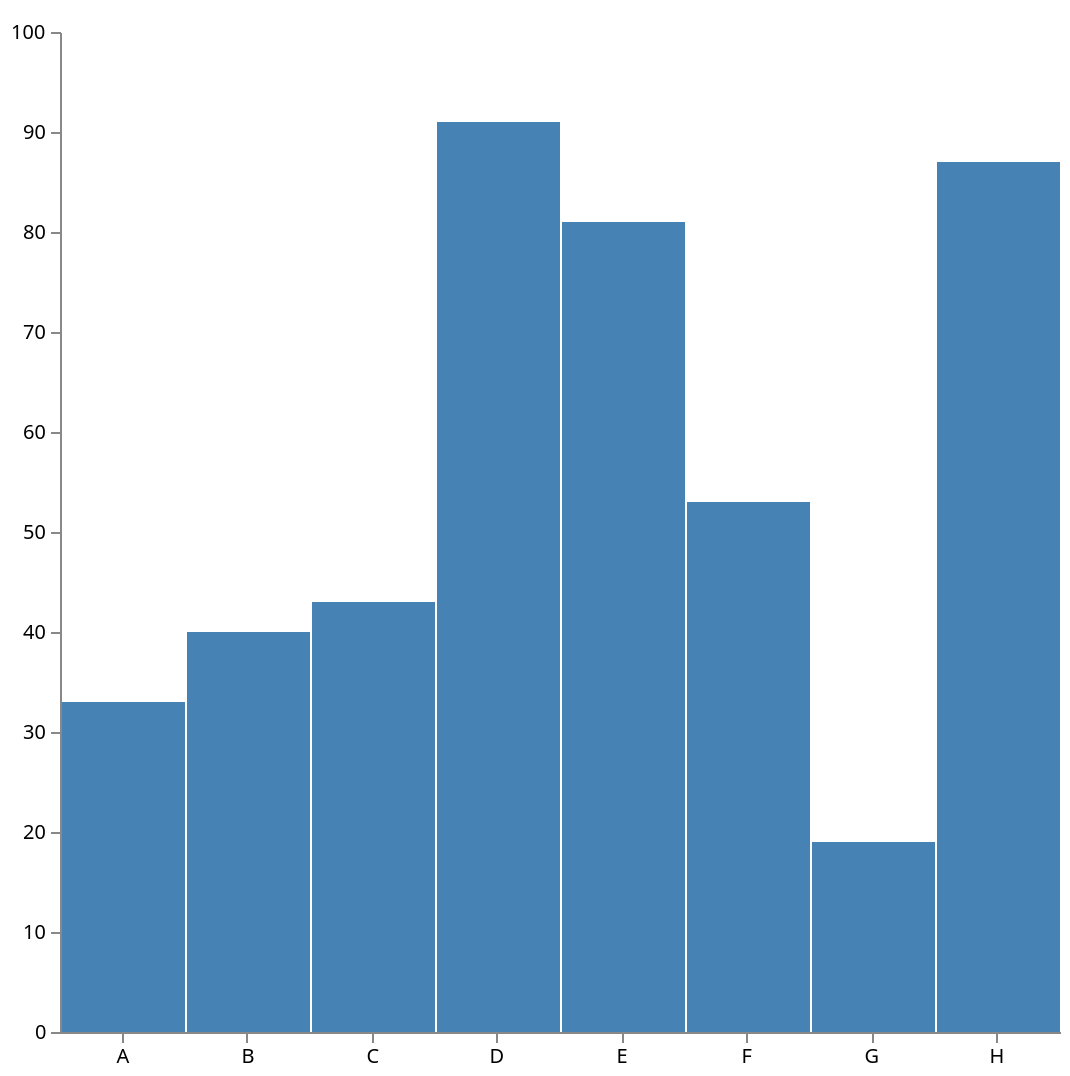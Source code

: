 {
    "$schema": "https://vega.github.io/schema/vega/v4.0.json",
    "width": 500,
    "height": 500,
    "padding": 5,
  
    "data": [
      {
        "name": "table",
        "values": [
          {"category": "A", "amount": 33},
          {"category": "B", "amount": 40},
          {"category": "C", "amount": 43},
          {"category": "D", "amount": 91},
          {"category": "E", "amount": 81},
          {"category": "F", "amount": 53},
          {"category": "G", "amount": 19},
          {"category": "H", "amount": 87}
        ],
        "transform": [
          {"type": "bin", "field": "amount", "extent": [0, 100], "maxbins": 5}
        ]
      }

    ],

  
    "signals": [
      {
        "name": "tooltip",
        "value": {},
        "on": [
          {"events": "rect:mouseover", "update": "datum"},
          {"events": "rect:mouseout",  "update": "{}"}
        ]
      }
    ],
  
    "scales": [
      {
        "name": "xscale",
        "type": "band",
        "domain": {"data": "table", "field": "category"},
        "range": "width"
      },
      {
        "name": "yscale",
        "domain": {"data": "table", "field": "amount"},
        "nice": true,
        "range": "height"
      }
    ],
  
    "axes": [
      { "orient": "bottom", "scale": "xscale" },
      { "orient": "left", "scale": "yscale" }
    ],
  
    "marks": [
      {
        "type": "rect",
        "from": {"data":"table"},
        "encode": {
          "enter": {
            "x": {"scale": "xscale", "field": "category", "offset": 1},
            "width": {"scale": "xscale", "band": 1, "offset": -1},
            "y": {"scale": "yscale", "field": "amount"},
            "y2": {"scale": "yscale", "value": 0}
          },
          "update": {
            "fill": {"value": "steelblue"}
          },
          "hover": {
            "fill": {"value": "red"}
          }
        }
      },
      {
        "type": "text",
        "encode": {
          "enter": {
            "align": {"value": "center"},
            "baseline": {"value": "bottom"},
            "fill": {"value": "#333"}
          },
          "update": {
            "x": {"scale": "xscale", "signal": "tooltip.category", "band": 0.5},
            "y": {"scale": "yscale", "signal": "tooltip.amount", "offset": -2},
            "text": {"signal": "tooltip.amount"},
            "fillOpacity": [
              {"test": "datum === tooltip", "value": 0},
              {"value": 1}
            ]
          }
        }
      }
    ]
  }